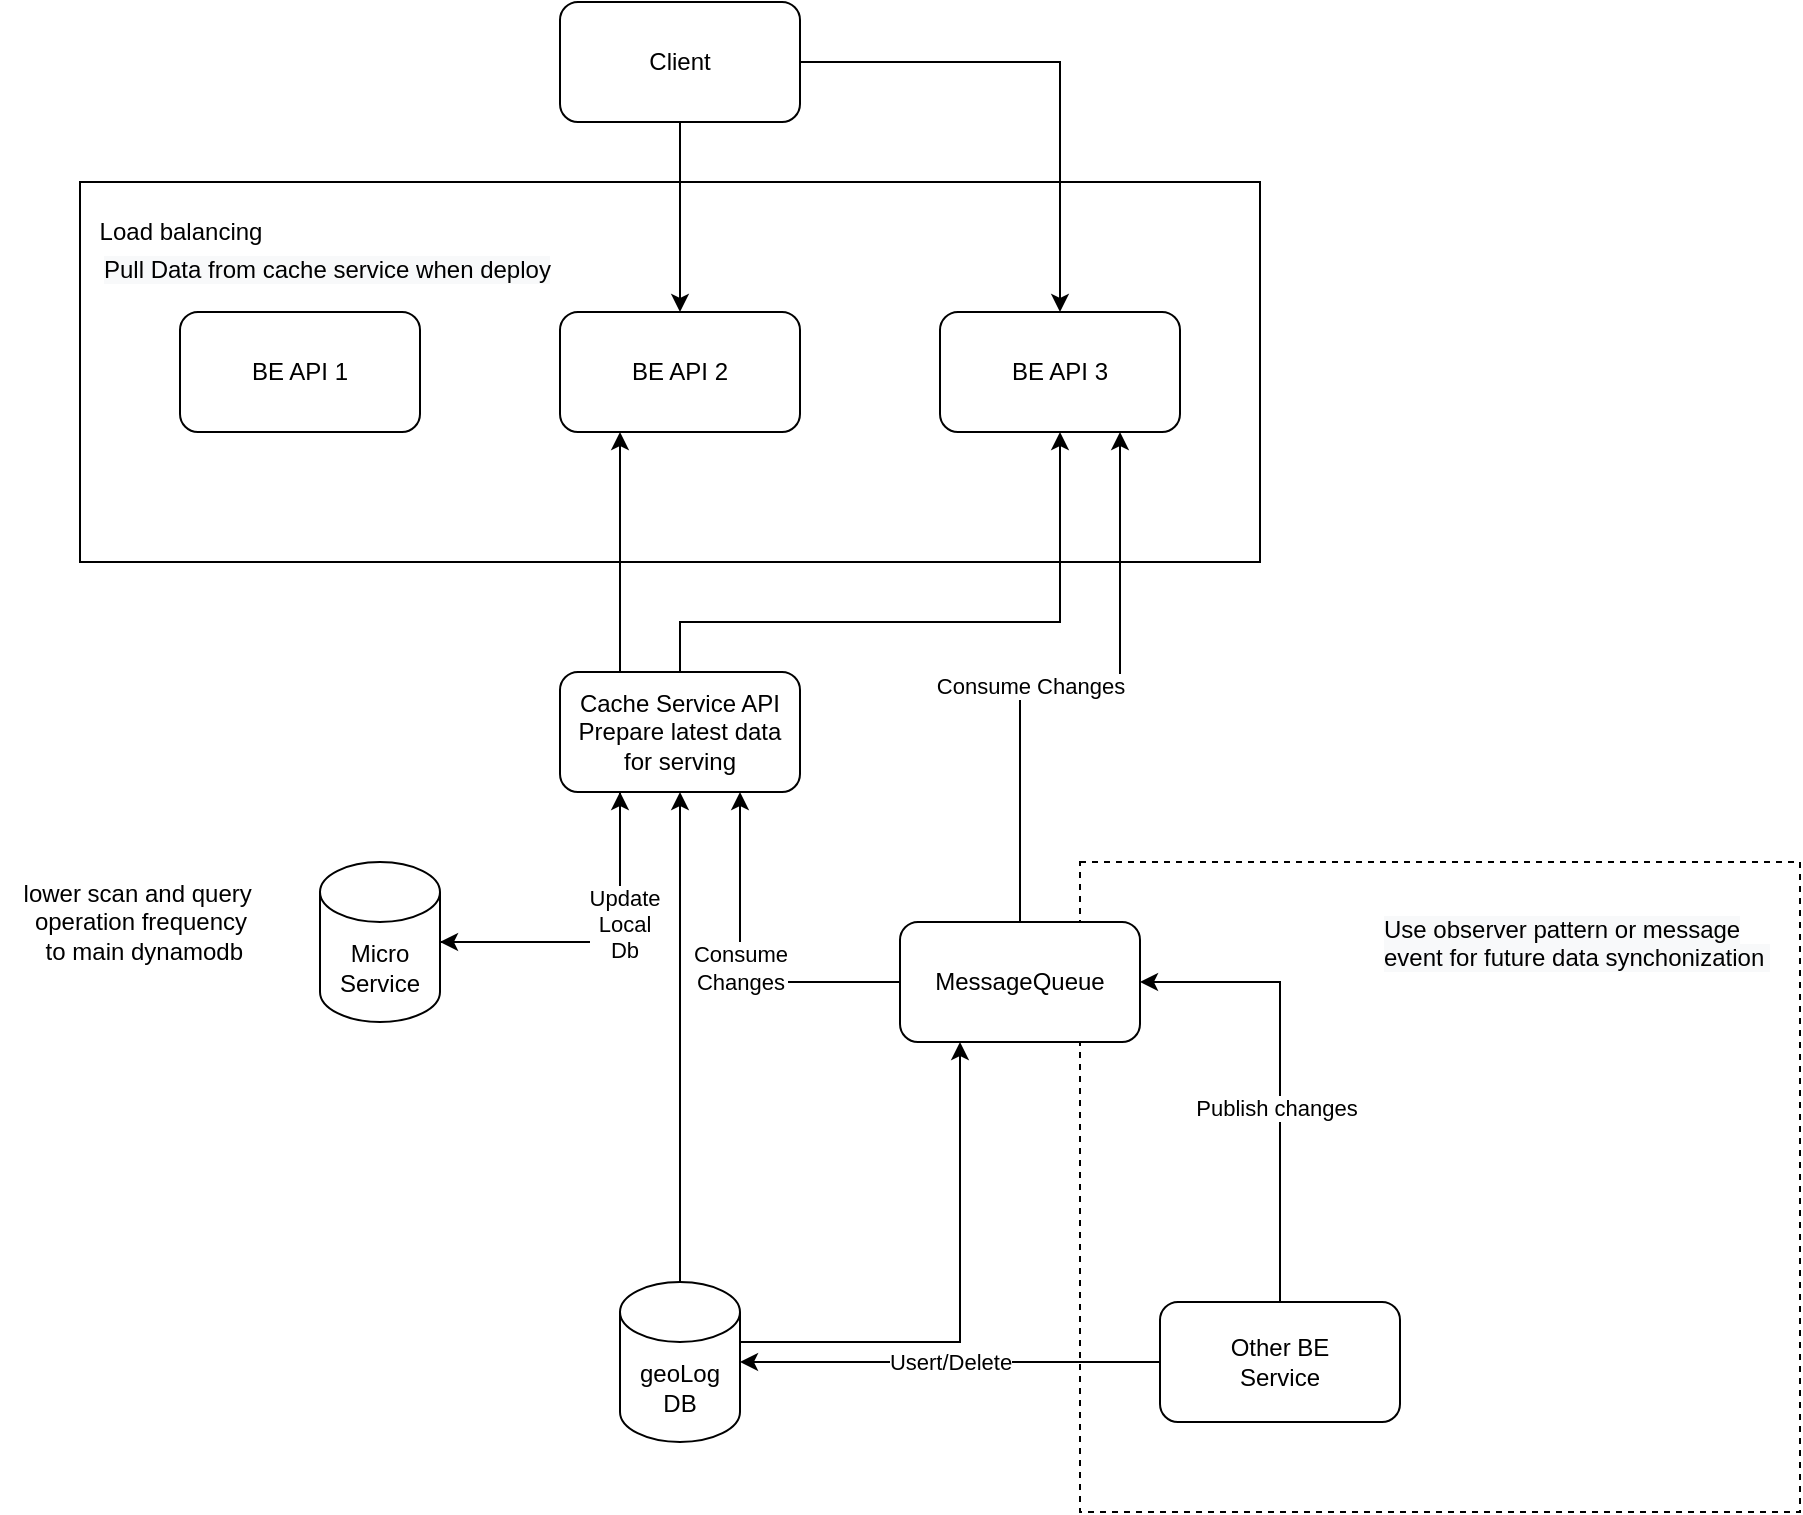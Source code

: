 <mxfile version="20.2.3" type="device"><diagram id="C5RBs43oDa-KdzZeNtuy" name="Page-1"><mxGraphModel dx="888" dy="614" grid="1" gridSize="10" guides="1" tooltips="1" connect="1" arrows="1" fold="1" page="1" pageScale="1" pageWidth="827" pageHeight="1169" math="0" shadow="0"><root><mxCell id="WIyWlLk6GJQsqaUBKTNV-0"/><mxCell id="WIyWlLk6GJQsqaUBKTNV-1" parent="WIyWlLk6GJQsqaUBKTNV-0"/><mxCell id="ILNIY09VyaVPn9f5mxr8-40" value="" style="rounded=0;whiteSpace=wrap;html=1;dashed=1;" parent="WIyWlLk6GJQsqaUBKTNV-1" vertex="1"><mxGeometry x="650" y="650" width="360" height="325" as="geometry"/></mxCell><mxCell id="ILNIY09VyaVPn9f5mxr8-23" value="" style="rounded=0;whiteSpace=wrap;html=1;" parent="WIyWlLk6GJQsqaUBKTNV-1" vertex="1"><mxGeometry x="150" y="310" width="590" height="190" as="geometry"/></mxCell><mxCell id="zz6GiqPNqTjTinBdBu0J-2" value="" style="edgeStyle=orthogonalEdgeStyle;rounded=0;orthogonalLoop=1;jettySize=auto;html=1;" parent="WIyWlLk6GJQsqaUBKTNV-1" source="zz6GiqPNqTjTinBdBu0J-0" target="zz6GiqPNqTjTinBdBu0J-1" edge="1"><mxGeometry relative="1" as="geometry"/></mxCell><mxCell id="ILNIY09VyaVPn9f5mxr8-25" style="edgeStyle=orthogonalEdgeStyle;rounded=0;orthogonalLoop=1;jettySize=auto;html=1;" parent="WIyWlLk6GJQsqaUBKTNV-1" source="zz6GiqPNqTjTinBdBu0J-0" target="ILNIY09VyaVPn9f5mxr8-1" edge="1"><mxGeometry relative="1" as="geometry"/></mxCell><mxCell id="zz6GiqPNqTjTinBdBu0J-0" value="Client" style="rounded=1;whiteSpace=wrap;html=1;" parent="WIyWlLk6GJQsqaUBKTNV-1" vertex="1"><mxGeometry x="390" y="220" width="120" height="60" as="geometry"/></mxCell><mxCell id="zz6GiqPNqTjTinBdBu0J-1" value="BE API 2" style="rounded=1;whiteSpace=wrap;html=1;" parent="WIyWlLk6GJQsqaUBKTNV-1" vertex="1"><mxGeometry x="390" y="375" width="120" height="60" as="geometry"/></mxCell><mxCell id="ILNIY09VyaVPn9f5mxr8-7" style="edgeStyle=orthogonalEdgeStyle;rounded=0;orthogonalLoop=1;jettySize=auto;html=1;entryX=0.5;entryY=1;entryDx=0;entryDy=0;" parent="WIyWlLk6GJQsqaUBKTNV-1" source="zz6GiqPNqTjTinBdBu0J-5" target="ILNIY09VyaVPn9f5mxr8-2" edge="1"><mxGeometry relative="1" as="geometry"/></mxCell><mxCell id="ILNIY09VyaVPn9f5mxr8-30" style="edgeStyle=orthogonalEdgeStyle;rounded=0;orthogonalLoop=1;jettySize=auto;html=1;entryX=0.25;entryY=1;entryDx=0;entryDy=0;" parent="WIyWlLk6GJQsqaUBKTNV-1" source="zz6GiqPNqTjTinBdBu0J-5" target="ILNIY09VyaVPn9f5mxr8-29" edge="1"><mxGeometry relative="1" as="geometry"><Array as="points"><mxPoint x="590" y="890"/></Array></mxGeometry></mxCell><mxCell id="zz6GiqPNqTjTinBdBu0J-5" value="geoLog&lt;br&gt;DB" style="shape=cylinder3;whiteSpace=wrap;html=1;boundedLbl=1;backgroundOutline=1;size=15;" parent="WIyWlLk6GJQsqaUBKTNV-1" vertex="1"><mxGeometry x="420" y="860" width="60" height="80" as="geometry"/></mxCell><mxCell id="ILNIY09VyaVPn9f5mxr8-1" value="BE API 3" style="rounded=1;whiteSpace=wrap;html=1;" parent="WIyWlLk6GJQsqaUBKTNV-1" vertex="1"><mxGeometry x="580" y="375" width="120" height="60" as="geometry"/></mxCell><mxCell id="ILNIY09VyaVPn9f5mxr8-13" style="edgeStyle=orthogonalEdgeStyle;rounded=0;orthogonalLoop=1;jettySize=auto;html=1;entryX=0.5;entryY=1;entryDx=0;entryDy=0;" parent="WIyWlLk6GJQsqaUBKTNV-1" source="ILNIY09VyaVPn9f5mxr8-2" target="ILNIY09VyaVPn9f5mxr8-1" edge="1"><mxGeometry relative="1" as="geometry"><Array as="points"><mxPoint x="450" y="530"/><mxPoint x="640" y="530"/></Array></mxGeometry></mxCell><mxCell id="ILNIY09VyaVPn9f5mxr8-15" style="edgeStyle=orthogonalEdgeStyle;rounded=0;orthogonalLoop=1;jettySize=auto;html=1;entryX=1;entryY=0.5;entryDx=0;entryDy=0;entryPerimeter=0;" parent="WIyWlLk6GJQsqaUBKTNV-1" source="ILNIY09VyaVPn9f5mxr8-2" target="ILNIY09VyaVPn9f5mxr8-6" edge="1"><mxGeometry relative="1" as="geometry"><Array as="points"><mxPoint x="420" y="690"/></Array></mxGeometry></mxCell><mxCell id="ILNIY09VyaVPn9f5mxr8-28" style="edgeStyle=orthogonalEdgeStyle;rounded=0;orthogonalLoop=1;jettySize=auto;html=1;exitX=0.25;exitY=0;exitDx=0;exitDy=0;entryX=0.25;entryY=1;entryDx=0;entryDy=0;" parent="WIyWlLk6GJQsqaUBKTNV-1" source="ILNIY09VyaVPn9f5mxr8-2" target="zz6GiqPNqTjTinBdBu0J-1" edge="1"><mxGeometry relative="1" as="geometry"/></mxCell><mxCell id="ILNIY09VyaVPn9f5mxr8-2" value="Cache Service API&lt;br&gt;Prepare latest data for serving" style="rounded=1;whiteSpace=wrap;html=1;" parent="WIyWlLk6GJQsqaUBKTNV-1" vertex="1"><mxGeometry x="390" y="555" width="120" height="60" as="geometry"/></mxCell><mxCell id="ILNIY09VyaVPn9f5mxr8-9" style="edgeStyle=orthogonalEdgeStyle;rounded=0;orthogonalLoop=1;jettySize=auto;html=1;entryX=0.25;entryY=1;entryDx=0;entryDy=0;" parent="WIyWlLk6GJQsqaUBKTNV-1" source="ILNIY09VyaVPn9f5mxr8-6" target="ILNIY09VyaVPn9f5mxr8-2" edge="1"><mxGeometry relative="1" as="geometry"><Array as="points"><mxPoint x="420" y="690"/></Array></mxGeometry></mxCell><mxCell id="ILNIY09VyaVPn9f5mxr8-37" value="Update&lt;br&gt;Local&lt;br&gt;Db" style="edgeLabel;html=1;align=center;verticalAlign=middle;resizable=0;points=[];" parent="ILNIY09VyaVPn9f5mxr8-9" vertex="1" connectable="0"><mxGeometry x="0.2" y="-2" relative="1" as="geometry"><mxPoint as="offset"/></mxGeometry></mxCell><mxCell id="ILNIY09VyaVPn9f5mxr8-6" value="Micro Service" style="shape=cylinder3;whiteSpace=wrap;html=1;boundedLbl=1;backgroundOutline=1;size=15;" parent="WIyWlLk6GJQsqaUBKTNV-1" vertex="1"><mxGeometry x="270" y="650" width="60" height="80" as="geometry"/></mxCell><mxCell id="ILNIY09VyaVPn9f5mxr8-19" value="lower scan and query&amp;nbsp;&lt;br&gt;operation frequency&lt;br&gt;&amp;nbsp;to main dynamodb" style="text;html=1;align=center;verticalAlign=middle;resizable=0;points=[];autosize=1;strokeColor=none;fillColor=none;" parent="WIyWlLk6GJQsqaUBKTNV-1" vertex="1"><mxGeometry x="110" y="650" width="140" height="60" as="geometry"/></mxCell><mxCell id="ILNIY09VyaVPn9f5mxr8-24" value="Load balancing" style="text;html=1;align=center;verticalAlign=middle;resizable=0;points=[];autosize=1;strokeColor=none;fillColor=none;" parent="WIyWlLk6GJQsqaUBKTNV-1" vertex="1"><mxGeometry x="150" y="320" width="100" height="30" as="geometry"/></mxCell><mxCell id="ILNIY09VyaVPn9f5mxr8-31" value="Consume&lt;br&gt;Changes" style="edgeStyle=orthogonalEdgeStyle;rounded=0;orthogonalLoop=1;jettySize=auto;html=1;entryX=0.75;entryY=1;entryDx=0;entryDy=0;" parent="WIyWlLk6GJQsqaUBKTNV-1" source="ILNIY09VyaVPn9f5mxr8-29" target="ILNIY09VyaVPn9f5mxr8-2" edge="1"><mxGeometry relative="1" as="geometry"/></mxCell><mxCell id="ILNIY09VyaVPn9f5mxr8-48" style="edgeStyle=orthogonalEdgeStyle;rounded=0;orthogonalLoop=1;jettySize=auto;html=1;entryX=0.75;entryY=1;entryDx=0;entryDy=0;" parent="WIyWlLk6GJQsqaUBKTNV-1" source="ILNIY09VyaVPn9f5mxr8-29" target="ILNIY09VyaVPn9f5mxr8-1" edge="1"><mxGeometry relative="1" as="geometry"/></mxCell><mxCell id="ILNIY09VyaVPn9f5mxr8-49" value="Consume Changes" style="edgeLabel;html=1;align=center;verticalAlign=middle;resizable=0;points=[];" parent="ILNIY09VyaVPn9f5mxr8-48" vertex="1" connectable="0"><mxGeometry x="-0.142" y="-3" relative="1" as="geometry"><mxPoint x="1" y="1" as="offset"/></mxGeometry></mxCell><mxCell id="ILNIY09VyaVPn9f5mxr8-29" value="MessageQueue" style="rounded=1;whiteSpace=wrap;html=1;" parent="WIyWlLk6GJQsqaUBKTNV-1" vertex="1"><mxGeometry x="560" y="680" width="120" height="60" as="geometry"/></mxCell><mxCell id="ILNIY09VyaVPn9f5mxr8-33" value="Usert/Delete" style="edgeStyle=orthogonalEdgeStyle;rounded=0;orthogonalLoop=1;jettySize=auto;html=1;entryX=1;entryY=0.5;entryDx=0;entryDy=0;entryPerimeter=0;" parent="WIyWlLk6GJQsqaUBKTNV-1" source="ILNIY09VyaVPn9f5mxr8-32" target="zz6GiqPNqTjTinBdBu0J-5" edge="1"><mxGeometry relative="1" as="geometry"/></mxCell><mxCell id="ILNIY09VyaVPn9f5mxr8-35" style="edgeStyle=orthogonalEdgeStyle;rounded=0;orthogonalLoop=1;jettySize=auto;html=1;entryX=1;entryY=0.5;entryDx=0;entryDy=0;" parent="WIyWlLk6GJQsqaUBKTNV-1" source="ILNIY09VyaVPn9f5mxr8-32" target="ILNIY09VyaVPn9f5mxr8-29" edge="1"><mxGeometry relative="1" as="geometry"><Array as="points"><mxPoint x="750" y="710"/></Array></mxGeometry></mxCell><mxCell id="ILNIY09VyaVPn9f5mxr8-36" value="Publish changes" style="edgeLabel;html=1;align=center;verticalAlign=middle;resizable=0;points=[];" parent="ILNIY09VyaVPn9f5mxr8-35" vertex="1" connectable="0"><mxGeometry x="-0.157" y="2" relative="1" as="geometry"><mxPoint as="offset"/></mxGeometry></mxCell><mxCell id="ILNIY09VyaVPn9f5mxr8-32" value="Other BE&lt;br&gt;Service" style="rounded=1;whiteSpace=wrap;html=1;" parent="WIyWlLk6GJQsqaUBKTNV-1" vertex="1"><mxGeometry x="690" y="870" width="120" height="60" as="geometry"/></mxCell><mxCell id="ILNIY09VyaVPn9f5mxr8-39" value="&lt;span style=&quot;color: rgb(0, 0, 0); font-family: Helvetica; font-size: 12px; font-style: normal; font-variant-ligatures: normal; font-variant-caps: normal; font-weight: 400; letter-spacing: normal; orphans: 2; text-align: center; text-indent: 0px; text-transform: none; widows: 2; word-spacing: 0px; -webkit-text-stroke-width: 0px; background-color: rgb(248, 249, 250); text-decoration-thickness: initial; text-decoration-style: initial; text-decoration-color: initial; float: none; display: inline !important;&quot;&gt;Use observer pattern or message event for future data synchonization&amp;nbsp;&lt;/span&gt;" style="text;whiteSpace=wrap;html=1;" parent="WIyWlLk6GJQsqaUBKTNV-1" vertex="1"><mxGeometry x="800" y="670" width="200" height="40" as="geometry"/></mxCell><mxCell id="ILNIY09VyaVPn9f5mxr8-45" value="BE API 1" style="rounded=1;whiteSpace=wrap;html=1;" parent="WIyWlLk6GJQsqaUBKTNV-1" vertex="1"><mxGeometry x="200" y="375" width="120" height="60" as="geometry"/></mxCell><mxCell id="ILNIY09VyaVPn9f5mxr8-46" value="&lt;span style=&quot;color: rgb(0, 0, 0); font-family: Helvetica; font-size: 12px; font-style: normal; font-variant-ligatures: normal; font-variant-caps: normal; font-weight: 400; letter-spacing: normal; orphans: 2; text-align: center; text-indent: 0px; text-transform: none; widows: 2; word-spacing: 0px; -webkit-text-stroke-width: 0px; background-color: rgb(248, 249, 250); text-decoration-thickness: initial; text-decoration-style: initial; text-decoration-color: initial; float: none; display: inline !important;&quot;&gt;Pull Data from cache service when deploy&lt;/span&gt;" style="text;whiteSpace=wrap;html=1;" parent="WIyWlLk6GJQsqaUBKTNV-1" vertex="1"><mxGeometry x="160" y="340" width="260" height="40" as="geometry"/></mxCell></root></mxGraphModel></diagram></mxfile>